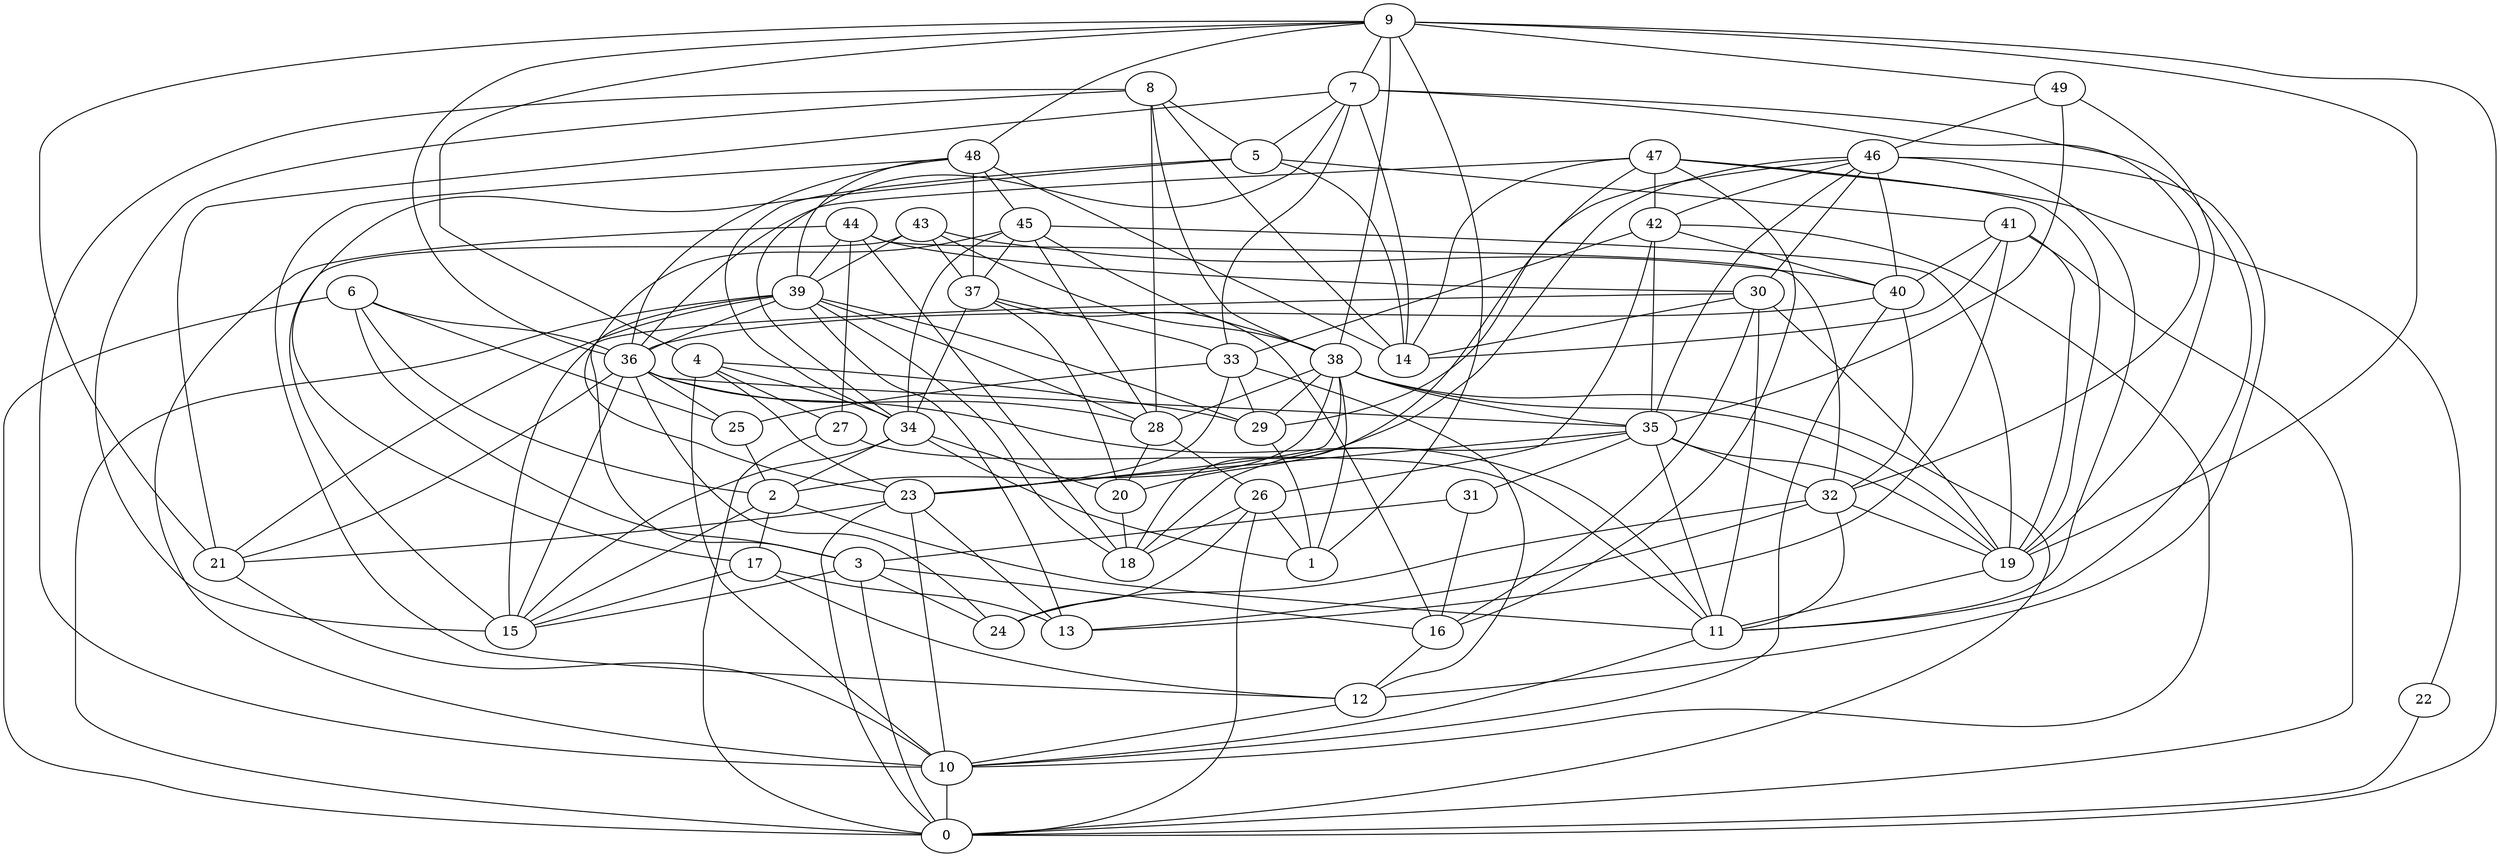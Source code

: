 digraph GG_graph {

subgraph G_graph {
edge [color = black]
"25" -> "2" [dir = none]
"2" -> "11" [dir = none]
"2" -> "17" [dir = none]
"2" -> "15" [dir = none]
"23" -> "0" [dir = none]
"23" -> "10" [dir = none]
"23" -> "13" [dir = none]
"21" -> "10" [dir = none]
"49" -> "46" [dir = none]
"26" -> "24" [dir = none]
"26" -> "18" [dir = none]
"32" -> "19" [dir = none]
"27" -> "0" [dir = none]
"35" -> "23" [dir = none]
"35" -> "18" [dir = none]
"33" -> "29" [dir = none]
"33" -> "12" [dir = none]
"12" -> "10" [dir = none]
"44" -> "27" [dir = none]
"44" -> "32" [dir = none]
"44" -> "30" [dir = none]
"44" -> "39" [dir = none]
"44" -> "10" [dir = none]
"8" -> "28" [dir = none]
"8" -> "10" [dir = none]
"38" -> "28" [dir = none]
"38" -> "2" [dir = none]
"38" -> "23" [dir = none]
"38" -> "1" [dir = none]
"7" -> "5" [dir = none]
"7" -> "34" [dir = none]
"10" -> "0" [dir = none]
"17" -> "15" [dir = none]
"40" -> "32" [dir = none]
"22" -> "0" [dir = none]
"9" -> "21" [dir = none]
"9" -> "48" [dir = none]
"9" -> "49" [dir = none]
"9" -> "7" [dir = none]
"41" -> "0" [dir = none]
"41" -> "14" [dir = none]
"28" -> "26" [dir = none]
"28" -> "20" [dir = none]
"46" -> "11" [dir = none]
"46" -> "20" [dir = none]
"46" -> "40" [dir = none]
"46" -> "29" [dir = none]
"46" -> "12" [dir = none]
"46" -> "42" [dir = none]
"31" -> "16" [dir = none]
"31" -> "3" [dir = none]
"20" -> "18" [dir = none]
"37" -> "16" [dir = none]
"37" -> "33" [dir = none]
"5" -> "14" [dir = none]
"43" -> "15" [dir = none]
"43" -> "38" [dir = none]
"36" -> "35" [dir = none]
"36" -> "28" [dir = none]
"36" -> "11" [dir = none]
"36" -> "24" [dir = none]
"36" -> "25" [dir = none]
"47" -> "14" [dir = none]
"47" -> "22" [dir = none]
"47" -> "42" [dir = none]
"47" -> "18" [dir = none]
"47" -> "19" [dir = none]
"47" -> "16" [dir = none]
"19" -> "11" [dir = none]
"4" -> "29" [dir = none]
"4" -> "34" [dir = none]
"34" -> "1" [dir = none]
"34" -> "20" [dir = none]
"34" -> "2" [dir = none]
"48" -> "12" [dir = none]
"48" -> "45" [dir = none]
"48" -> "37" [dir = none]
"48" -> "36" [dir = none]
"48" -> "14" [dir = none]
"48" -> "39" [dir = none]
"39" -> "21" [dir = none]
"39" -> "13" [dir = none]
"39" -> "29" [dir = none]
"39" -> "0" [dir = none]
"39" -> "36" [dir = none]
"39" -> "18" [dir = none]
"6" -> "3" [dir = none]
"6" -> "2" [dir = none]
"3" -> "15" [dir = none]
"3" -> "16" [dir = none]
"3" -> "24" [dir = none]
"30" -> "19" [dir = none]
"30" -> "16" [dir = none]
"30" -> "11" [dir = none]
"45" -> "19" [dir = none]
"45" -> "34" [dir = none]
"45" -> "38" [dir = none]
"45" -> "28" [dir = none]
"29" -> "1" [dir = none]
"35" -> "31" [dir = none]
"41" -> "19" [dir = none]
"41" -> "13" [dir = none]
"39" -> "3" [dir = none]
"26" -> "0" [dir = none]
"46" -> "30" [dir = none]
"5" -> "41" [dir = none]
"35" -> "32" [dir = none]
"42" -> "40" [dir = none]
"43" -> "39" [dir = none]
"38" -> "35" [dir = none]
"7" -> "32" [dir = none]
"38" -> "29" [dir = none]
"44" -> "18" [dir = none]
"35" -> "19" [dir = none]
"8" -> "14" [dir = none]
"4" -> "27" [dir = none]
"6" -> "0" [dir = none]
"30" -> "14" [dir = none]
"35" -> "11" [dir = none]
"43" -> "37" [dir = none]
"38" -> "19" [dir = none]
"7" -> "11" [dir = none]
"46" -> "35" [dir = none]
"30" -> "15" [dir = none]
"8" -> "38" [dir = none]
"7" -> "14" [dir = none]
"6" -> "36" [dir = none]
"9" -> "0" [dir = none]
"40" -> "10" [dir = none]
"36" -> "15" [dir = none]
"4" -> "10" [dir = none]
"17" -> "13" [dir = none]
"8" -> "15" [dir = none]
"40" -> "36" [dir = none]
"37" -> "34" [dir = none]
"23" -> "21" [dir = none]
"6" -> "25" [dir = none]
"33" -> "23" [dir = none]
"42" -> "33" [dir = none]
"8" -> "5" [dir = none]
"32" -> "24" [dir = none]
"5" -> "34" [dir = none]
"41" -> "40" [dir = none]
"33" -> "25" [dir = none]
"16" -> "12" [dir = none]
"3" -> "0" [dir = none]
"4" -> "23" [dir = none]
"32" -> "13" [dir = none]
"17" -> "12" [dir = none]
"9" -> "19" [dir = none]
"27" -> "11" [dir = none]
"47" -> "36" [dir = none]
"49" -> "35" [dir = none]
"7" -> "33" [dir = none]
"9" -> "38" [dir = none]
"42" -> "26" [dir = none]
"38" -> "0" [dir = none]
"36" -> "21" [dir = none]
"34" -> "15" [dir = none]
"9" -> "36" [dir = none]
"39" -> "28" [dir = none]
"26" -> "1" [dir = none]
"11" -> "10" [dir = none]
"9" -> "1" [dir = none]
"32" -> "11" [dir = none]
"49" -> "19" [dir = none]
"45" -> "37" [dir = none]
"45" -> "23" [dir = none]
"9" -> "4" [dir = none]
"42" -> "35" [dir = none]
"42" -> "10" [dir = none]
"7" -> "21" [dir = none]
"5" -> "17" [dir = none]
"37" -> "20" [dir = none]
"43" -> "40" [dir = none]
}

}
